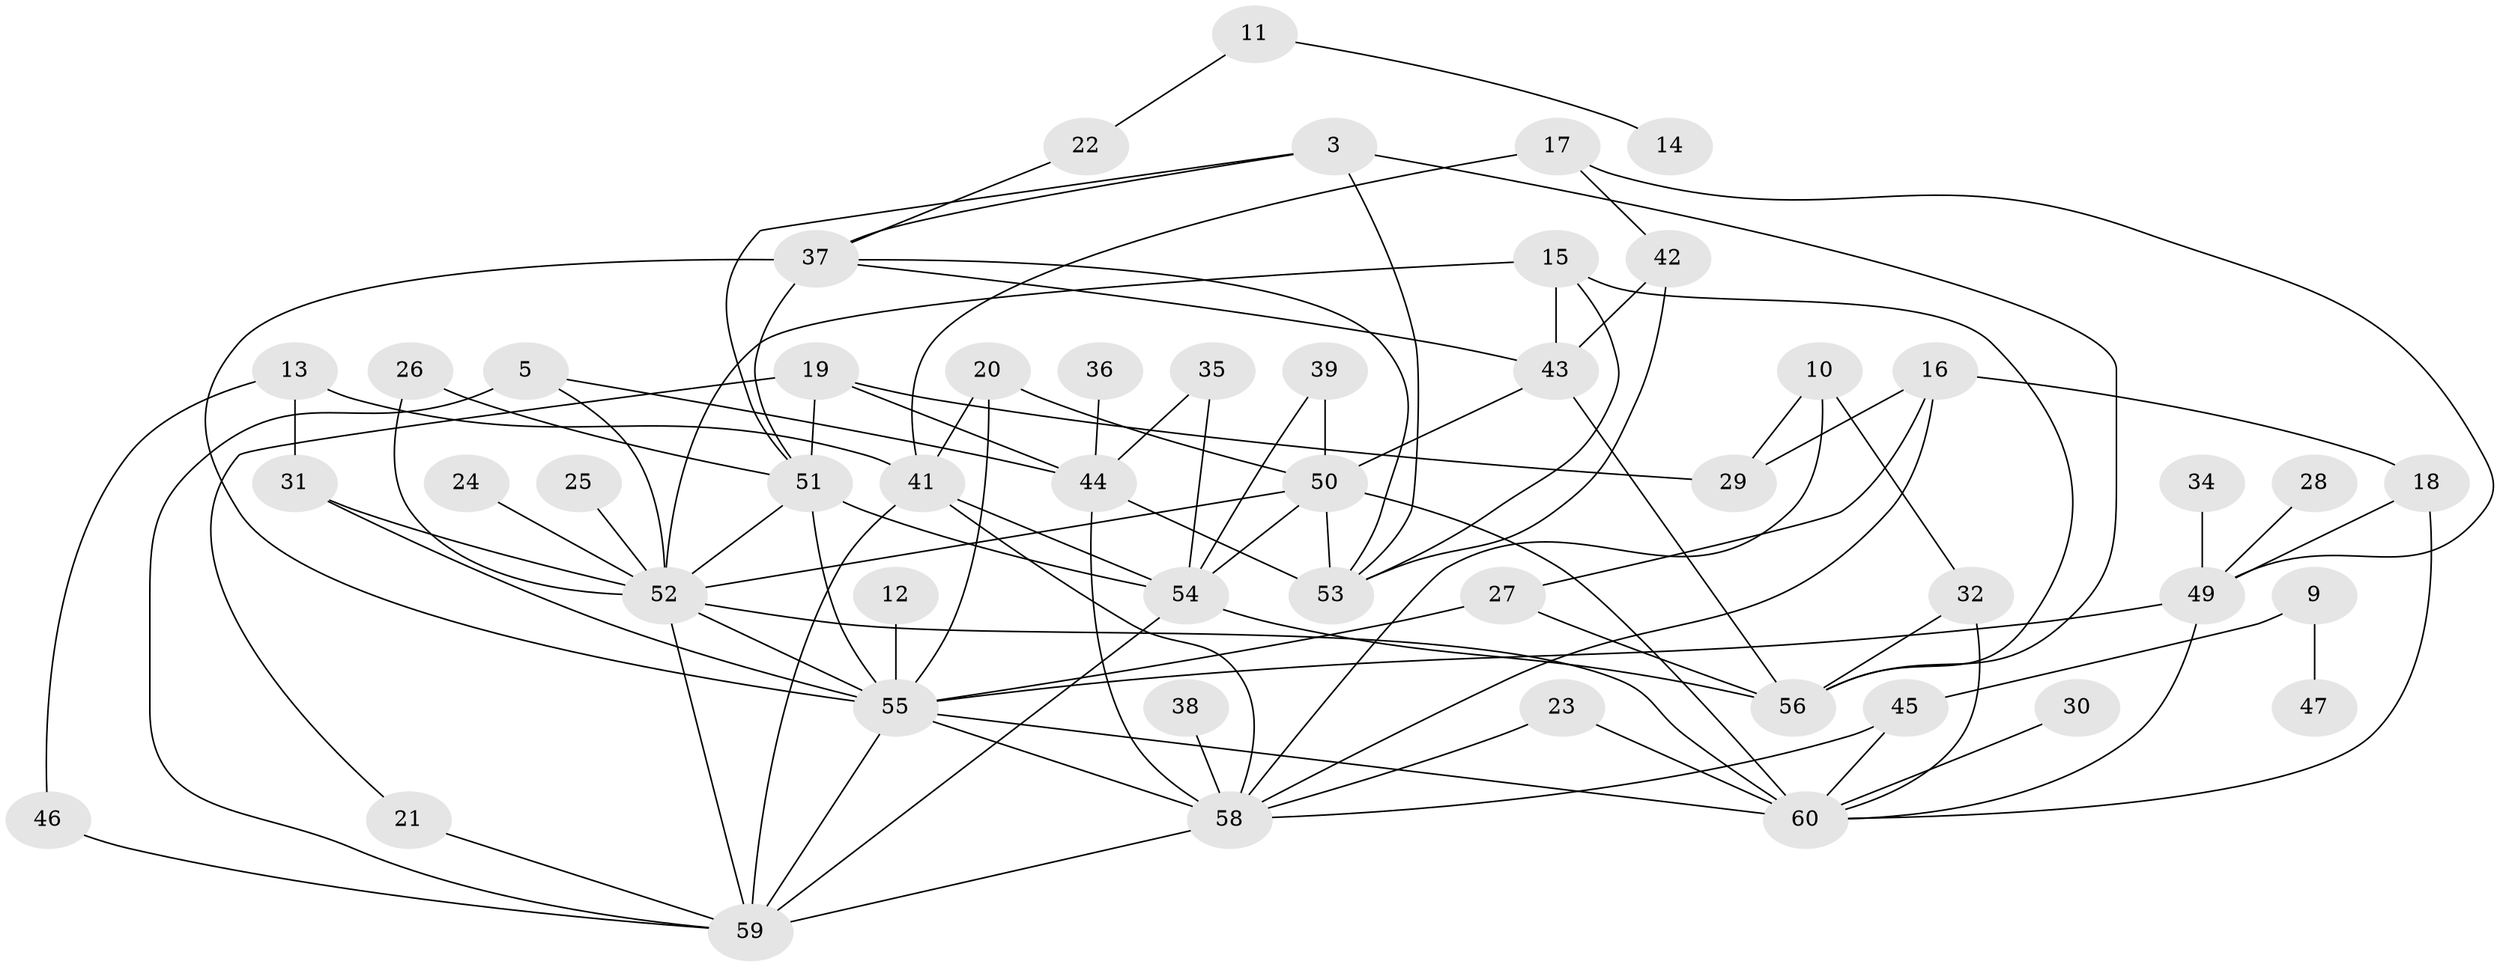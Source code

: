 // original degree distribution, {2: 0.2184873949579832, 3: 0.25210084033613445, 0: 0.08403361344537816, 6: 0.04201680672268908, 1: 0.15966386554621848, 7: 0.01680672268907563, 4: 0.14285714285714285, 5: 0.07563025210084033, 8: 0.008403361344537815}
// Generated by graph-tools (version 1.1) at 2025/49/03/09/25 03:49:07]
// undirected, 50 vertices, 95 edges
graph export_dot {
graph [start="1"]
  node [color=gray90,style=filled];
  3;
  5;
  9;
  10;
  11;
  12;
  13;
  14;
  15;
  16;
  17;
  18;
  19;
  20;
  21;
  22;
  23;
  24;
  25;
  26;
  27;
  28;
  29;
  30;
  31;
  32;
  34;
  35;
  36;
  37;
  38;
  39;
  41;
  42;
  43;
  44;
  45;
  46;
  47;
  49;
  50;
  51;
  52;
  53;
  54;
  55;
  56;
  58;
  59;
  60;
  3 -- 37 [weight=1.0];
  3 -- 51 [weight=1.0];
  3 -- 53 [weight=1.0];
  3 -- 56 [weight=1.0];
  5 -- 44 [weight=1.0];
  5 -- 52 [weight=1.0];
  5 -- 59 [weight=1.0];
  9 -- 45 [weight=1.0];
  9 -- 47 [weight=1.0];
  10 -- 29 [weight=1.0];
  10 -- 32 [weight=1.0];
  10 -- 58 [weight=1.0];
  11 -- 14 [weight=1.0];
  11 -- 22 [weight=1.0];
  12 -- 55 [weight=1.0];
  13 -- 31 [weight=1.0];
  13 -- 41 [weight=1.0];
  13 -- 46 [weight=1.0];
  15 -- 43 [weight=1.0];
  15 -- 52 [weight=1.0];
  15 -- 53 [weight=1.0];
  15 -- 56 [weight=1.0];
  16 -- 18 [weight=1.0];
  16 -- 27 [weight=1.0];
  16 -- 29 [weight=1.0];
  16 -- 58 [weight=1.0];
  17 -- 41 [weight=1.0];
  17 -- 42 [weight=1.0];
  17 -- 49 [weight=1.0];
  18 -- 49 [weight=1.0];
  18 -- 60 [weight=1.0];
  19 -- 21 [weight=1.0];
  19 -- 29 [weight=1.0];
  19 -- 44 [weight=1.0];
  19 -- 51 [weight=1.0];
  20 -- 41 [weight=1.0];
  20 -- 50 [weight=1.0];
  20 -- 55 [weight=1.0];
  21 -- 59 [weight=1.0];
  22 -- 37 [weight=1.0];
  23 -- 58 [weight=1.0];
  23 -- 60 [weight=1.0];
  24 -- 52 [weight=1.0];
  25 -- 52 [weight=1.0];
  26 -- 51 [weight=1.0];
  26 -- 52 [weight=1.0];
  27 -- 55 [weight=1.0];
  27 -- 56 [weight=1.0];
  28 -- 49 [weight=1.0];
  30 -- 60 [weight=1.0];
  31 -- 52 [weight=1.0];
  31 -- 55 [weight=1.0];
  32 -- 56 [weight=1.0];
  32 -- 60 [weight=1.0];
  34 -- 49 [weight=1.0];
  35 -- 44 [weight=1.0];
  35 -- 54 [weight=1.0];
  36 -- 44 [weight=1.0];
  37 -- 43 [weight=1.0];
  37 -- 51 [weight=1.0];
  37 -- 53 [weight=1.0];
  37 -- 55 [weight=1.0];
  38 -- 58 [weight=1.0];
  39 -- 50 [weight=1.0];
  39 -- 54 [weight=1.0];
  41 -- 54 [weight=1.0];
  41 -- 58 [weight=1.0];
  41 -- 59 [weight=2.0];
  42 -- 43 [weight=1.0];
  42 -- 53 [weight=1.0];
  43 -- 50 [weight=1.0];
  43 -- 56 [weight=2.0];
  44 -- 53 [weight=1.0];
  44 -- 58 [weight=2.0];
  45 -- 58 [weight=1.0];
  45 -- 60 [weight=1.0];
  46 -- 59 [weight=1.0];
  49 -- 55 [weight=2.0];
  49 -- 60 [weight=1.0];
  50 -- 52 [weight=1.0];
  50 -- 53 [weight=1.0];
  50 -- 54 [weight=1.0];
  50 -- 60 [weight=1.0];
  51 -- 52 [weight=1.0];
  51 -- 54 [weight=1.0];
  51 -- 55 [weight=1.0];
  52 -- 55 [weight=1.0];
  52 -- 59 [weight=1.0];
  52 -- 60 [weight=2.0];
  54 -- 56 [weight=1.0];
  54 -- 59 [weight=1.0];
  55 -- 58 [weight=1.0];
  55 -- 59 [weight=2.0];
  55 -- 60 [weight=1.0];
  58 -- 59 [weight=1.0];
}
